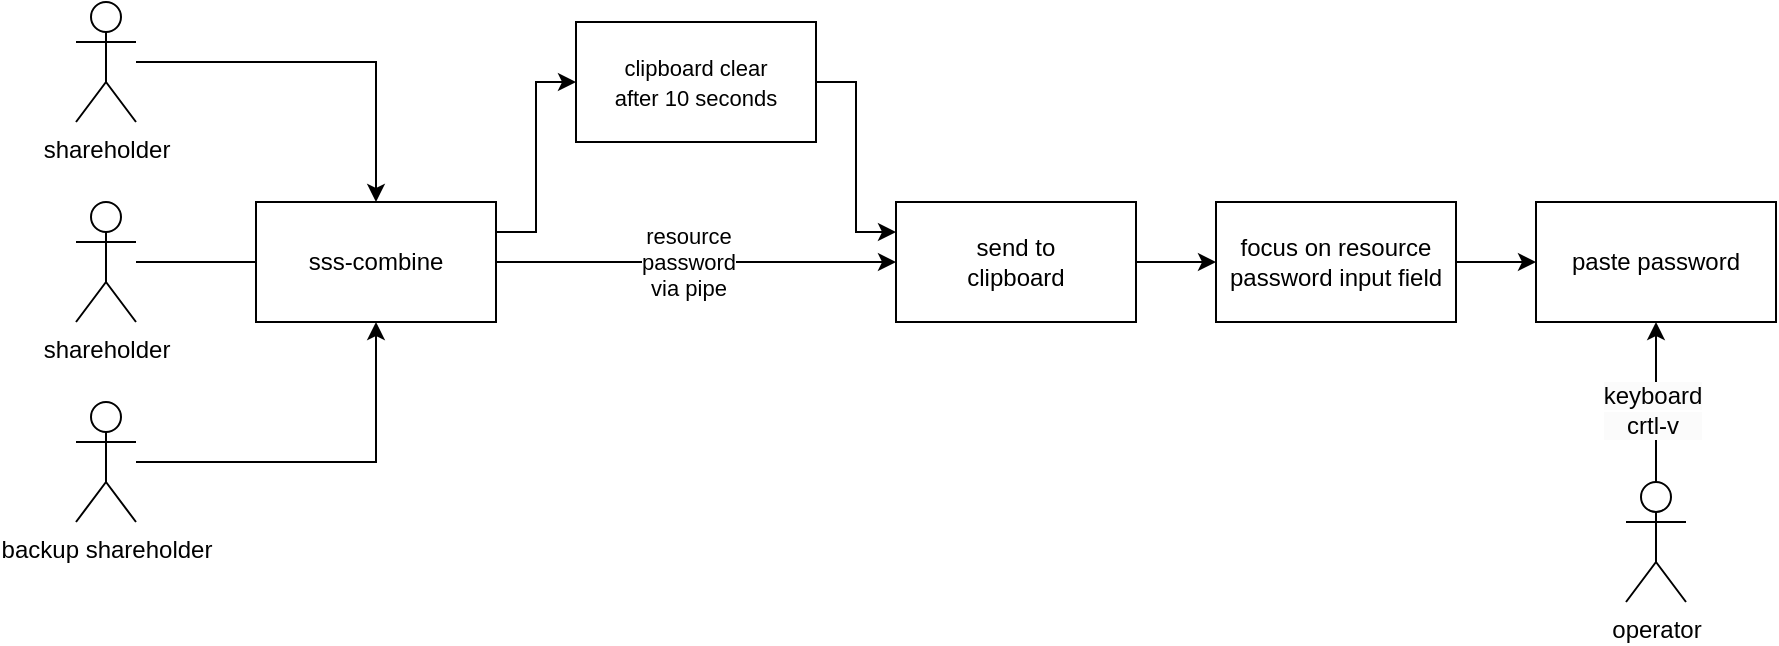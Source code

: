 <mxfile version="24.4.13" type="device" pages="2">
  <diagram name="sss" id="UL4flUDko0EOtXDc8Rwr">
    <mxGraphModel dx="843" dy="550" grid="1" gridSize="10" guides="1" tooltips="1" connect="1" arrows="1" fold="1" page="1" pageScale="1" pageWidth="827" pageHeight="1169" math="0" shadow="0">
      <root>
        <mxCell id="E7KV9j7HTUJxZ5D9yKNX-0" />
        <mxCell id="E7KV9j7HTUJxZ5D9yKNX-1" parent="E7KV9j7HTUJxZ5D9yKNX-0" />
        <mxCell id="E7KV9j7HTUJxZ5D9yKNX-2" style="edgeStyle=orthogonalEdgeStyle;rounded=0;orthogonalLoop=1;jettySize=auto;html=1;entryX=0;entryY=0.5;entryDx=0;entryDy=0;exitX=1;exitY=0.5;exitDx=0;exitDy=0;" edge="1" parent="E7KV9j7HTUJxZ5D9yKNX-1" source="E7KV9j7HTUJxZ5D9yKNX-13" target="E7KV9j7HTUJxZ5D9yKNX-16">
          <mxGeometry relative="1" as="geometry" />
        </mxCell>
        <mxCell id="E7KV9j7HTUJxZ5D9yKNX-3" value="resource&lt;div&gt;password&lt;/div&gt;&lt;div&gt;via pipe&lt;/div&gt;" style="edgeLabel;html=1;align=center;verticalAlign=middle;resizable=0;points=[];" vertex="1" connectable="0" parent="E7KV9j7HTUJxZ5D9yKNX-2">
          <mxGeometry x="-0.093" y="-3" relative="1" as="geometry">
            <mxPoint x="5" y="-3" as="offset" />
          </mxGeometry>
        </mxCell>
        <mxCell id="E7KV9j7HTUJxZ5D9yKNX-4" style="edgeStyle=orthogonalEdgeStyle;rounded=0;orthogonalLoop=1;jettySize=auto;html=1;entryX=0;entryY=0.25;entryDx=0;entryDy=0;exitX=1;exitY=0.5;exitDx=0;exitDy=0;" edge="1" parent="E7KV9j7HTUJxZ5D9yKNX-1" source="E7KV9j7HTUJxZ5D9yKNX-6" target="E7KV9j7HTUJxZ5D9yKNX-16">
          <mxGeometry relative="1" as="geometry">
            <mxPoint x="470" y="280" as="sourcePoint" />
            <Array as="points">
              <mxPoint x="580" y="90" />
              <mxPoint x="580" y="165" />
            </Array>
          </mxGeometry>
        </mxCell>
        <mxCell id="E7KV9j7HTUJxZ5D9yKNX-6" value="&lt;span style=&quot;font-size: 11px; text-wrap: nowrap; background-color: rgb(255, 255, 255);&quot;&gt;clipboard clear&lt;/span&gt;&lt;div&gt;&lt;span style=&quot;font-size: 11px; text-wrap: nowrap; background-color: rgb(255, 255, 255);&quot;&gt;after 10 seconds&lt;/span&gt;&lt;/div&gt;" style="whiteSpace=wrap;html=1;" vertex="1" parent="E7KV9j7HTUJxZ5D9yKNX-1">
          <mxGeometry x="440" y="60" width="120" height="60" as="geometry" />
        </mxCell>
        <mxCell id="E7KV9j7HTUJxZ5D9yKNX-7" style="edgeStyle=orthogonalEdgeStyle;rounded=0;orthogonalLoop=1;jettySize=auto;html=1;" edge="1" parent="E7KV9j7HTUJxZ5D9yKNX-1" source="E7KV9j7HTUJxZ5D9yKNX-8" target="E7KV9j7HTUJxZ5D9yKNX-13">
          <mxGeometry relative="1" as="geometry" />
        </mxCell>
        <mxCell id="E7KV9j7HTUJxZ5D9yKNX-8" value="shareholder" style="shape=umlActor;verticalLabelPosition=bottom;verticalAlign=top;html=1;outlineConnect=0;" vertex="1" parent="E7KV9j7HTUJxZ5D9yKNX-1">
          <mxGeometry x="190" y="50" width="30" height="60" as="geometry" />
        </mxCell>
        <mxCell id="E7KV9j7HTUJxZ5D9yKNX-9" style="edgeStyle=orthogonalEdgeStyle;rounded=0;orthogonalLoop=1;jettySize=auto;html=1;" edge="1" parent="E7KV9j7HTUJxZ5D9yKNX-1" source="E7KV9j7HTUJxZ5D9yKNX-10">
          <mxGeometry relative="1" as="geometry">
            <mxPoint x="330" y="180" as="targetPoint" />
          </mxGeometry>
        </mxCell>
        <mxCell id="E7KV9j7HTUJxZ5D9yKNX-10" value="shareholder" style="shape=umlActor;verticalLabelPosition=bottom;verticalAlign=top;html=1;outlineConnect=0;" vertex="1" parent="E7KV9j7HTUJxZ5D9yKNX-1">
          <mxGeometry x="190" y="150" width="30" height="60" as="geometry" />
        </mxCell>
        <mxCell id="E7KV9j7HTUJxZ5D9yKNX-11" style="edgeStyle=orthogonalEdgeStyle;rounded=0;orthogonalLoop=1;jettySize=auto;html=1;entryX=0;entryY=0.5;entryDx=0;entryDy=0;exitX=1;exitY=0.25;exitDx=0;exitDy=0;" edge="1" parent="E7KV9j7HTUJxZ5D9yKNX-1" source="E7KV9j7HTUJxZ5D9yKNX-13" target="E7KV9j7HTUJxZ5D9yKNX-6">
          <mxGeometry relative="1" as="geometry">
            <Array as="points">
              <mxPoint x="420" y="165" />
              <mxPoint x="420" y="90" />
            </Array>
          </mxGeometry>
        </mxCell>
        <mxCell id="E7KV9j7HTUJxZ5D9yKNX-13" value="sss-combine" style="whiteSpace=wrap;html=1;" vertex="1" parent="E7KV9j7HTUJxZ5D9yKNX-1">
          <mxGeometry x="280" y="150" width="120" height="60" as="geometry" />
        </mxCell>
        <mxCell id="E7KV9j7HTUJxZ5D9yKNX-14" style="edgeStyle=orthogonalEdgeStyle;rounded=0;orthogonalLoop=1;jettySize=auto;html=1;entryX=0;entryY=0.5;entryDx=0;entryDy=0;exitX=1;exitY=0.5;exitDx=0;exitDy=0;" edge="1" parent="E7KV9j7HTUJxZ5D9yKNX-1" source="1vcaGiHnLpR1Lv3uIqLR-2" target="E7KV9j7HTUJxZ5D9yKNX-19">
          <mxGeometry relative="1" as="geometry">
            <mxPoint x="930" y="180" as="sourcePoint" />
          </mxGeometry>
        </mxCell>
        <mxCell id="1vcaGiHnLpR1Lv3uIqLR-7" style="edgeStyle=orthogonalEdgeStyle;rounded=0;orthogonalLoop=1;jettySize=auto;html=1;entryX=0;entryY=0.5;entryDx=0;entryDy=0;exitX=1;exitY=0.5;exitDx=0;exitDy=0;" edge="1" parent="E7KV9j7HTUJxZ5D9yKNX-1" source="E7KV9j7HTUJxZ5D9yKNX-16" target="1vcaGiHnLpR1Lv3uIqLR-2">
          <mxGeometry relative="1" as="geometry" />
        </mxCell>
        <mxCell id="E7KV9j7HTUJxZ5D9yKNX-16" value="send to&lt;div&gt;clipboard&lt;/div&gt;" style="whiteSpace=wrap;html=1;" vertex="1" parent="E7KV9j7HTUJxZ5D9yKNX-1">
          <mxGeometry x="600" y="150" width="120" height="60" as="geometry" />
        </mxCell>
        <mxCell id="E7KV9j7HTUJxZ5D9yKNX-17" style="edgeStyle=orthogonalEdgeStyle;rounded=0;orthogonalLoop=1;jettySize=auto;html=1;" edge="1" parent="E7KV9j7HTUJxZ5D9yKNX-1" source="E7KV9j7HTUJxZ5D9yKNX-18" target="E7KV9j7HTUJxZ5D9yKNX-13">
          <mxGeometry relative="1" as="geometry" />
        </mxCell>
        <mxCell id="E7KV9j7HTUJxZ5D9yKNX-18" value="backup shareholder" style="shape=umlActor;verticalLabelPosition=bottom;verticalAlign=top;html=1;outlineConnect=0;" vertex="1" parent="E7KV9j7HTUJxZ5D9yKNX-1">
          <mxGeometry x="190" y="250" width="30" height="60" as="geometry" />
        </mxCell>
        <mxCell id="E7KV9j7HTUJxZ5D9yKNX-19" value="paste password" style="whiteSpace=wrap;html=1;" vertex="1" parent="E7KV9j7HTUJxZ5D9yKNX-1">
          <mxGeometry x="920" y="150" width="120" height="60" as="geometry" />
        </mxCell>
        <mxCell id="1vcaGiHnLpR1Lv3uIqLR-1" style="edgeStyle=orthogonalEdgeStyle;rounded=0;orthogonalLoop=1;jettySize=auto;html=1;entryX=0.5;entryY=1;entryDx=0;entryDy=0;" edge="1" parent="E7KV9j7HTUJxZ5D9yKNX-1" source="1vcaGiHnLpR1Lv3uIqLR-0" target="E7KV9j7HTUJxZ5D9yKNX-19">
          <mxGeometry relative="1" as="geometry">
            <mxPoint x="835" y="190" as="targetPoint" />
          </mxGeometry>
        </mxCell>
        <mxCell id="bpYB2PskBoHODWBoKYV4-0" value="&lt;span style=&quot;font-size: 12px; text-wrap: wrap; background-color: rgb(251, 251, 251);&quot;&gt;keyboard&lt;/span&gt;&lt;div style=&quot;font-size: 12px; text-wrap: wrap; background-color: rgb(251, 251, 251);&quot;&gt;crtl-v&lt;/div&gt;" style="edgeLabel;html=1;align=center;verticalAlign=middle;resizable=0;points=[];" vertex="1" connectable="0" parent="1vcaGiHnLpR1Lv3uIqLR-1">
          <mxGeometry x="-0.083" y="2" relative="1" as="geometry">
            <mxPoint as="offset" />
          </mxGeometry>
        </mxCell>
        <mxCell id="1vcaGiHnLpR1Lv3uIqLR-0" value="operator" style="shape=umlActor;verticalLabelPosition=bottom;verticalAlign=top;html=1;outlineConnect=0;" vertex="1" parent="E7KV9j7HTUJxZ5D9yKNX-1">
          <mxGeometry x="965" y="290" width="30" height="60" as="geometry" />
        </mxCell>
        <mxCell id="1vcaGiHnLpR1Lv3uIqLR-2" value="focus on resource&lt;div&gt;password input field&lt;/div&gt;" style="whiteSpace=wrap;html=1;" vertex="1" parent="E7KV9j7HTUJxZ5D9yKNX-1">
          <mxGeometry x="760" y="150" width="120" height="60" as="geometry" />
        </mxCell>
      </root>
    </mxGraphModel>
  </diagram>
  <diagram name="sss + vault" id="CwTyds8SLg81TRafj1dO">
    <mxGraphModel dx="880" dy="574" grid="1" gridSize="10" guides="1" tooltips="1" connect="1" arrows="1" fold="1" page="1" pageScale="1" pageWidth="827" pageHeight="1169" math="0" shadow="0">
      <root>
        <mxCell id="0" />
        <mxCell id="1" parent="0" />
        <mxCell id="oRM2Gjk0ym4tRNUiJvDl-20" style="edgeStyle=orthogonalEdgeStyle;rounded=0;orthogonalLoop=1;jettySize=auto;html=1;entryX=0;entryY=0.5;entryDx=0;entryDy=0;" edge="1" parent="1" source="oRM2Gjk0ym4tRNUiJvDl-1" target="oRM2Gjk0ym4tRNUiJvDl-10">
          <mxGeometry relative="1" as="geometry" />
        </mxCell>
        <mxCell id="oRM2Gjk0ym4tRNUiJvDl-21" value="resource&lt;div&gt;password&lt;/div&gt;&lt;div&gt;via pipe&lt;/div&gt;" style="edgeLabel;html=1;align=center;verticalAlign=middle;resizable=0;points=[];" vertex="1" connectable="0" parent="oRM2Gjk0ym4tRNUiJvDl-20">
          <mxGeometry x="-0.093" y="-3" relative="1" as="geometry">
            <mxPoint x="5" y="-3" as="offset" />
          </mxGeometry>
        </mxCell>
        <mxCell id="oRM2Gjk0ym4tRNUiJvDl-25" style="edgeStyle=orthogonalEdgeStyle;rounded=0;orthogonalLoop=1;jettySize=auto;html=1;entryX=0.5;entryY=1;entryDx=0;entryDy=0;exitX=0.5;exitY=1;exitDx=0;exitDy=0;" edge="1" parent="1" source="oRM2Gjk0ym4tRNUiJvDl-1" target="oRM2Gjk0ym4tRNUiJvDl-10">
          <mxGeometry relative="1" as="geometry">
            <Array as="points">
              <mxPoint x="570" y="280" />
              <mxPoint x="790" y="280" />
            </Array>
          </mxGeometry>
        </mxCell>
        <mxCell id="oRM2Gjk0ym4tRNUiJvDl-26" value="clipboard clear after 10 seconds" style="edgeLabel;html=1;align=center;verticalAlign=middle;resizable=0;points=[];" vertex="1" connectable="0" parent="oRM2Gjk0ym4tRNUiJvDl-25">
          <mxGeometry x="-0.126" y="-2" relative="1" as="geometry">
            <mxPoint x="23" y="-2" as="offset" />
          </mxGeometry>
        </mxCell>
        <mxCell id="oRM2Gjk0ym4tRNUiJvDl-1" value="vault" style="whiteSpace=wrap;html=1;" vertex="1" parent="1">
          <mxGeometry x="510" y="150" width="120" height="60" as="geometry" />
        </mxCell>
        <mxCell id="oRM2Gjk0ym4tRNUiJvDl-6" style="edgeStyle=orthogonalEdgeStyle;rounded=0;orthogonalLoop=1;jettySize=auto;html=1;" edge="1" parent="1" source="oRM2Gjk0ym4tRNUiJvDl-2" target="oRM2Gjk0ym4tRNUiJvDl-4">
          <mxGeometry relative="1" as="geometry" />
        </mxCell>
        <mxCell id="oRM2Gjk0ym4tRNUiJvDl-2" value="shareholder" style="shape=umlActor;verticalLabelPosition=bottom;verticalAlign=top;html=1;outlineConnect=0;" vertex="1" parent="1">
          <mxGeometry x="140" y="50" width="30" height="60" as="geometry" />
        </mxCell>
        <mxCell id="oRM2Gjk0ym4tRNUiJvDl-7" style="edgeStyle=orthogonalEdgeStyle;rounded=0;orthogonalLoop=1;jettySize=auto;html=1;" edge="1" parent="1" source="oRM2Gjk0ym4tRNUiJvDl-3" target="oRM2Gjk0ym4tRNUiJvDl-4">
          <mxGeometry relative="1" as="geometry" />
        </mxCell>
        <mxCell id="oRM2Gjk0ym4tRNUiJvDl-3" value="shareholder" style="shape=umlActor;verticalLabelPosition=bottom;verticalAlign=top;html=1;outlineConnect=0;" vertex="1" parent="1">
          <mxGeometry x="140" y="150" width="30" height="60" as="geometry" />
        </mxCell>
        <mxCell id="oRM2Gjk0ym4tRNUiJvDl-8" style="edgeStyle=orthogonalEdgeStyle;rounded=0;orthogonalLoop=1;jettySize=auto;html=1;entryX=0;entryY=0.5;entryDx=0;entryDy=0;" edge="1" parent="1" source="oRM2Gjk0ym4tRNUiJvDl-4" target="oRM2Gjk0ym4tRNUiJvDl-1">
          <mxGeometry relative="1" as="geometry" />
        </mxCell>
        <mxCell id="oRM2Gjk0ym4tRNUiJvDl-9" value="vault&lt;div&gt;password&lt;/div&gt;&lt;div&gt;via pipe&lt;/div&gt;" style="edgeLabel;html=1;align=center;verticalAlign=middle;resizable=0;points=[];" vertex="1" connectable="0" parent="oRM2Gjk0ym4tRNUiJvDl-8">
          <mxGeometry x="-0.225" y="-1" relative="1" as="geometry">
            <mxPoint x="13" y="-1" as="offset" />
          </mxGeometry>
        </mxCell>
        <mxCell id="oRM2Gjk0ym4tRNUiJvDl-4" value="sss-combine" style="whiteSpace=wrap;html=1;" vertex="1" parent="1">
          <mxGeometry x="290" y="150" width="120" height="60" as="geometry" />
        </mxCell>
        <mxCell id="oRM2Gjk0ym4tRNUiJvDl-23" style="edgeStyle=orthogonalEdgeStyle;rounded=0;orthogonalLoop=1;jettySize=auto;html=1;" edge="1" parent="1" source="oRM2Gjk0ym4tRNUiJvDl-10" target="oRM2Gjk0ym4tRNUiJvDl-22">
          <mxGeometry relative="1" as="geometry" />
        </mxCell>
        <mxCell id="oRM2Gjk0ym4tRNUiJvDl-24" value="resource&lt;div&gt;password&lt;/div&gt;" style="edgeLabel;html=1;align=center;verticalAlign=middle;resizable=0;points=[];" vertex="1" connectable="0" parent="oRM2Gjk0ym4tRNUiJvDl-23">
          <mxGeometry x="-0.068" y="-2" relative="1" as="geometry">
            <mxPoint as="offset" />
          </mxGeometry>
        </mxCell>
        <mxCell id="oRM2Gjk0ym4tRNUiJvDl-10" value="clipboard" style="whiteSpace=wrap;html=1;" vertex="1" parent="1">
          <mxGeometry x="730" y="150" width="120" height="60" as="geometry" />
        </mxCell>
        <mxCell id="oRM2Gjk0ym4tRNUiJvDl-15" style="edgeStyle=orthogonalEdgeStyle;rounded=0;orthogonalLoop=1;jettySize=auto;html=1;" edge="1" parent="1" source="oRM2Gjk0ym4tRNUiJvDl-14" target="oRM2Gjk0ym4tRNUiJvDl-4">
          <mxGeometry relative="1" as="geometry" />
        </mxCell>
        <mxCell id="oRM2Gjk0ym4tRNUiJvDl-14" value="backup shareholder" style="shape=umlActor;verticalLabelPosition=bottom;verticalAlign=top;html=1;outlineConnect=0;" vertex="1" parent="1">
          <mxGeometry x="140" y="250" width="30" height="60" as="geometry" />
        </mxCell>
        <mxCell id="oRM2Gjk0ym4tRNUiJvDl-22" value="resource" style="whiteSpace=wrap;html=1;" vertex="1" parent="1">
          <mxGeometry x="940" y="150" width="120" height="60" as="geometry" />
        </mxCell>
      </root>
    </mxGraphModel>
  </diagram>
</mxfile>
